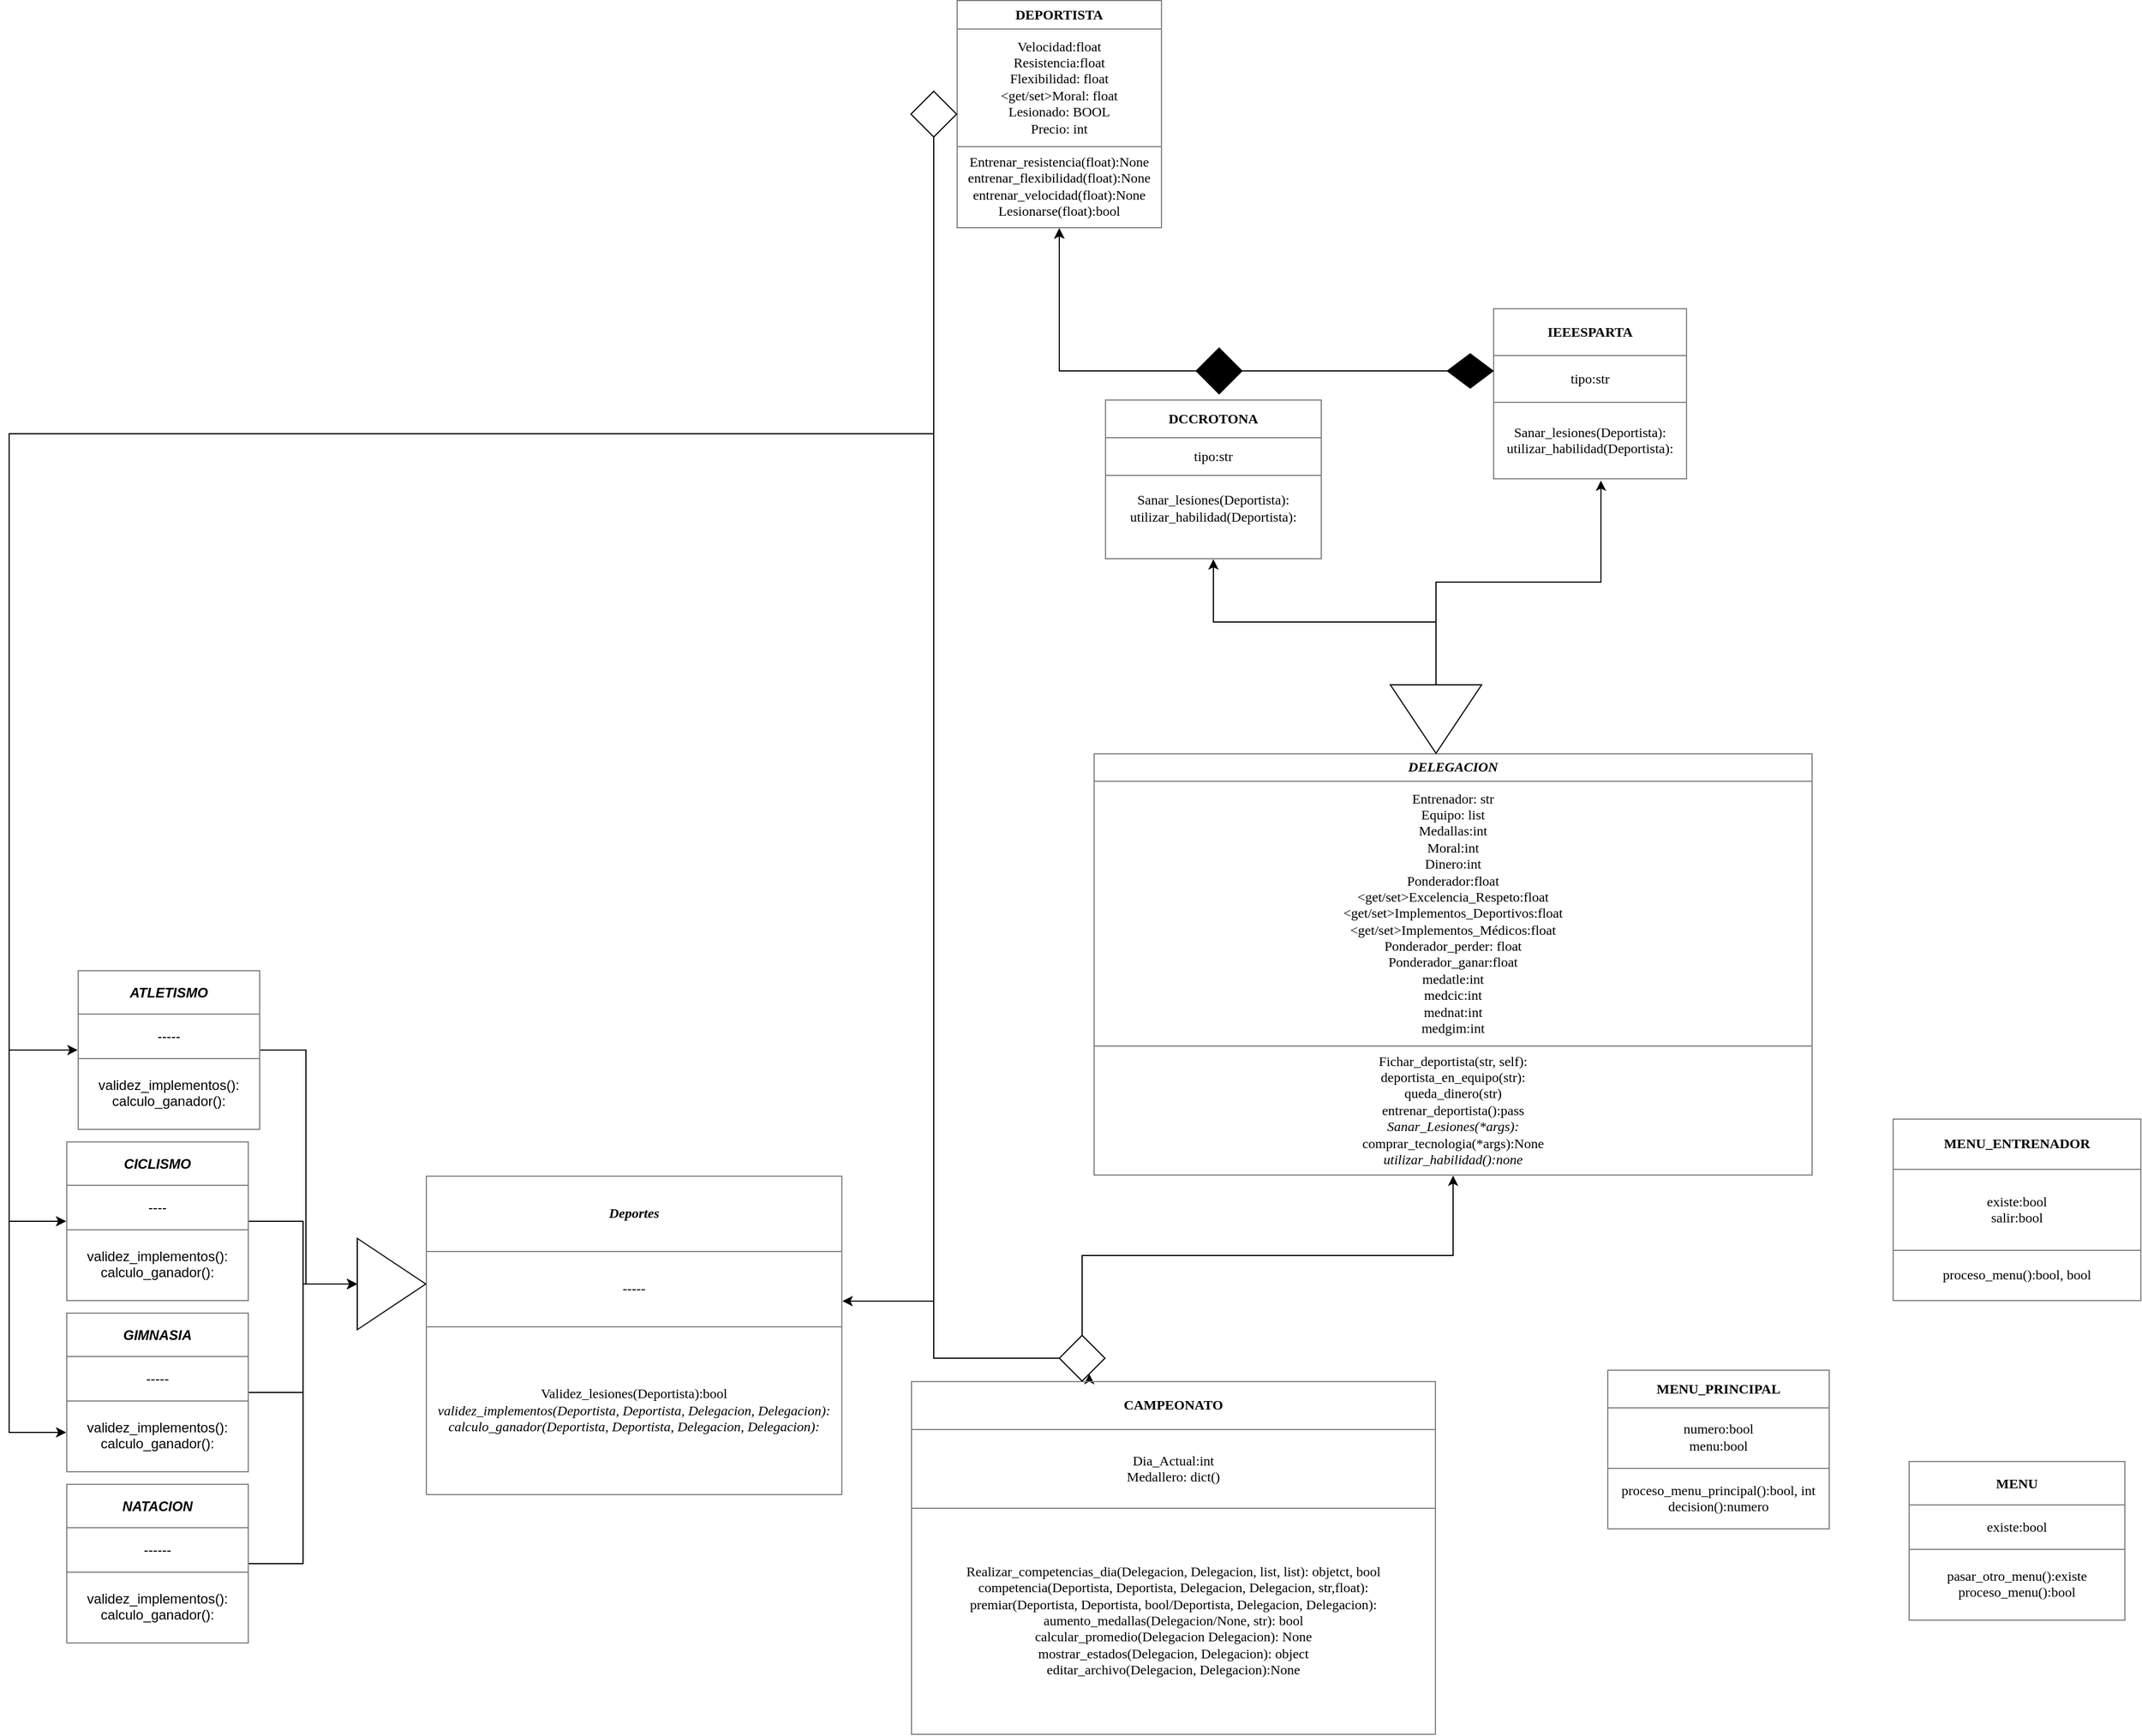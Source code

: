 <mxfile version="13.7.3" type="github">
  <diagram id="iBicDxHrLlnOZrWKdqRp" name="Page-1">
    <mxGraphModel dx="796" dy="3726" grid="1" gridSize="10" guides="1" tooltips="1" connect="1" arrows="1" fold="1" page="1" pageScale="1" pageWidth="2339" pageHeight="3300" background="#ffffff" math="0" shadow="0">
      <root>
        <mxCell id="0" />
        <mxCell id="1" parent="0" />
        <mxCell id="OR8cHY_HCzaqjykIznZL-2" value="&lt;table style=&quot;width: 100% ; height: 100% ; border-collapse: collapse&quot; width=&quot;100%&quot; cellpadding=&quot;4&quot; border=&quot;1&quot;&gt;&lt;tbody&gt;&lt;tr&gt;&lt;th align=&quot;center&quot;&gt;&lt;i&gt;DELEGACION&lt;/i&gt;&lt;br&gt;&lt;/th&gt;&lt;/tr&gt;&lt;tr&gt;&lt;td align=&quot;center&quot;&gt;Entrenador: str&lt;br&gt;Equipo: list&lt;br&gt;Medallas:int&lt;br&gt;Moral:int&lt;br&gt;Dinero:int&lt;br&gt;Ponderador:float&lt;br&gt;&amp;lt;get/set&amp;gt;Excelencia_Respeto:float&lt;br&gt;&amp;lt;get/set&amp;gt;Implementos_Deportivos:float&lt;br&gt;&amp;lt;get/set&amp;gt;Implementos_Médicos:float&lt;br&gt;Ponderador_perder: float&lt;br&gt;Ponderador_ganar:float&lt;br&gt;medatle:int&lt;br&gt;medcic:int&lt;br&gt;mednat:int&lt;br&gt;medgim:int&lt;br&gt;&lt;/td&gt;&lt;/tr&gt;&lt;tr&gt;&lt;td align=&quot;center&quot;&gt;Fichar_deportista(str, self):&lt;br&gt;deportista_en_equipo(str):&lt;br&gt;queda_dinero(str)&lt;br&gt;entrenar_deportista():pass&lt;br&gt;&lt;i&gt;Sanar_Lesiones(*args):&lt;/i&gt;&lt;br&gt;comprar_tecnologia(*args):None&lt;br&gt;&lt;i&gt;utilizar_habilidad():none&lt;/i&gt;&lt;br&gt;&lt;/td&gt;&lt;/tr&gt;&lt;/tbody&gt;&lt;/table&gt;" style="text;html=1;strokeColor=none;fillColor=none;overflow=fill;fontFamily=Times New Roman;" parent="1" vertex="1">
          <mxGeometry x="1240" y="-2500" width="630" height="370" as="geometry" />
        </mxCell>
        <mxCell id="OR8cHY_HCzaqjykIznZL-3" value="&lt;table style=&quot;width: 100% ; height: 100% ; border-collapse: collapse&quot; width=&quot;100%&quot; cellpadding=&quot;4&quot; border=&quot;1&quot;&gt;&lt;tbody&gt;&lt;tr&gt;&lt;th align=&quot;center&quot;&gt;&lt;i&gt;Deportes&lt;/i&gt;&lt;br&gt;&lt;/th&gt;&lt;/tr&gt;&lt;tr&gt;&lt;td align=&quot;center&quot;&gt;-----&lt;br&gt;&lt;/td&gt;&lt;/tr&gt;&lt;tr&gt;&lt;td align=&quot;center&quot;&gt;Validez_lesiones(Deportista):bool&lt;br&gt;&lt;i&gt;validez_implementos(&lt;/i&gt;&lt;i&gt;Deportista, Deportista, Delegacion, Delegacion):&lt;br&gt;calculo_ganador(&lt;/i&gt;&lt;i&gt;Deportista, Deportista, Delegacion, Delegacion):&lt;br&gt;&lt;/i&gt;&lt;/td&gt;&lt;/tr&gt;&lt;/tbody&gt;&lt;/table&gt;" style="text;html=1;strokeColor=none;fillColor=none;overflow=fill;fontFamily=Times New Roman;" parent="1" vertex="1">
          <mxGeometry x="655" y="-2130" width="365" height="280" as="geometry" />
        </mxCell>
        <mxCell id="OR8cHY_HCzaqjykIznZL-4" value="&lt;table style=&quot;width: 100% ; height: 100% ; border-collapse: collapse&quot; width=&quot;100%&quot; cellpadding=&quot;4&quot; border=&quot;1&quot;&gt;&lt;tbody&gt;&lt;tr&gt;&lt;th align=&quot;center&quot;&gt;DEPORTISTA&lt;br&gt;&lt;/th&gt;&lt;/tr&gt;&lt;tr&gt;&lt;td align=&quot;center&quot;&gt;Velocidad:float&lt;br&gt;Resistencia:float&lt;br&gt;Flexibilidad: float&lt;br&gt;&amp;lt;get/set&amp;gt;Moral: float&lt;br&gt;Lesionado: BOOL&lt;br&gt;Precio: int&lt;br&gt;&lt;/td&gt;&lt;/tr&gt;&lt;tr&gt;&lt;td align=&quot;center&quot;&gt;Entrenar_resistencia(float):None&lt;br&gt;entrenar_flexibilidad(float):None&lt;br&gt;entrenar_velocidad(float):None&lt;br&gt;Lesionarse(float):bool&lt;br&gt;&lt;/td&gt;&lt;/tr&gt;&lt;/tbody&gt;&lt;/table&gt;" style="text;html=1;strokeColor=none;fillColor=none;overflow=fill;fontFamily=Times New Roman;" parent="1" vertex="1">
          <mxGeometry x="1120" y="-3160" width="180" height="200" as="geometry" />
        </mxCell>
        <mxCell id="xhtAJ8VNFzRKBKxL_O8--28" value="" style="edgeStyle=orthogonalEdgeStyle;rounded=0;orthogonalLoop=1;jettySize=auto;html=1;fontFamily=Times New Roman;" parent="1" source="OR8cHY_HCzaqjykIznZL-5" target="xhtAJ8VNFzRKBKxL_O8--26" edge="1">
          <mxGeometry relative="1" as="geometry">
            <Array as="points">
              <mxPoint x="1230" y="-1970" />
            </Array>
          </mxGeometry>
        </mxCell>
        <mxCell id="OR8cHY_HCzaqjykIznZL-5" value="&lt;table style=&quot;width: 100% ; height: 100% ; border-collapse: collapse&quot; width=&quot;100%&quot; cellpadding=&quot;4&quot; border=&quot;1&quot;&gt;&lt;tbody&gt;&lt;tr&gt;&lt;th align=&quot;center&quot;&gt;&lt;b&gt;CAMPEONATO&lt;/b&gt;&lt;/th&gt;&lt;/tr&gt;&lt;tr&gt;&lt;td align=&quot;center&quot;&gt;Dia_Actual:int&lt;br&gt;Medallero: dict()&lt;br&gt;&lt;/td&gt;&lt;/tr&gt;&lt;tr&gt;&lt;td align=&quot;center&quot;&gt;Realizar_competencias_dia(Delegacion, Delegacion, list, list): objetct, bool&lt;br&gt;competencia(Deportista, Deportista, Delegacion, Delegacion, str,float):&lt;br&gt;premiar(Deportista, Deportista, bool/Deportista, Delegacion, Delegacion):&lt;br&gt;aumento_medallas(Delegacion/None, str): bool&lt;br&gt;calcular_promedio(Delegacion Delegacion): None&lt;br&gt;mostrar_estados(Delegacion, Delegacion): object&lt;br&gt;editar_archivo(Delegacion, Delegacion):None&lt;br&gt;&lt;/td&gt;&lt;/tr&gt;&lt;/tbody&gt;&lt;/table&gt;" style="text;html=1;strokeColor=none;fillColor=none;overflow=fill;fontFamily=Times New Roman;" parent="1" vertex="1">
          <mxGeometry x="1080" y="-1950" width="460" height="310" as="geometry" />
        </mxCell>
        <mxCell id="xhtAJ8VNFzRKBKxL_O8--6" style="edgeStyle=orthogonalEdgeStyle;rounded=0;orthogonalLoop=1;jettySize=auto;html=1;entryX=0;entryY=0.5;entryDx=0;entryDy=0;fontFamily=Times New Roman;" parent="1" source="xSWeatawyfGFOqwIpkRg-6" target="xhtAJ8VNFzRKBKxL_O8--2" edge="1">
          <mxGeometry relative="1" as="geometry" />
        </mxCell>
        <mxCell id="xSWeatawyfGFOqwIpkRg-6" value="&lt;table style=&quot;width: 100% ; height: 100% ; border-collapse: collapse&quot; width=&quot;100%&quot; cellpadding=&quot;4&quot; border=&quot;1&quot;&gt;&lt;tbody&gt;&lt;tr&gt;&lt;th align=&quot;center&quot;&gt;&lt;i&gt;&lt;b&gt;NATACION&lt;/b&gt;&lt;/i&gt;&lt;/th&gt;&lt;/tr&gt;&lt;tr&gt;&lt;td align=&quot;center&quot;&gt;------&lt;br&gt;&lt;/td&gt;&lt;/tr&gt;&lt;tr&gt;&lt;td align=&quot;center&quot;&gt;validez_implementos():&lt;br&gt;calculo_ganador():&lt;/td&gt;&lt;/tr&gt;&lt;/tbody&gt;&lt;/table&gt;" style="text;html=1;strokeColor=none;fillColor=none;overflow=fill;" parent="1" vertex="1">
          <mxGeometry x="340" y="-1860" width="160" height="140" as="geometry" />
        </mxCell>
        <mxCell id="xhtAJ8VNFzRKBKxL_O8--4" style="edgeStyle=orthogonalEdgeStyle;rounded=0;orthogonalLoop=1;jettySize=auto;html=1;entryX=0;entryY=0.5;entryDx=0;entryDy=0;fontFamily=Times New Roman;" parent="1" source="xSWeatawyfGFOqwIpkRg-7" target="xhtAJ8VNFzRKBKxL_O8--2" edge="1">
          <mxGeometry relative="1" as="geometry" />
        </mxCell>
        <mxCell id="xSWeatawyfGFOqwIpkRg-7" value="&lt;table style=&quot;width: 100% ; height: 100% ; border-collapse: collapse&quot; width=&quot;100%&quot; cellpadding=&quot;4&quot; border=&quot;1&quot;&gt;&lt;tbody&gt;&lt;tr&gt;&lt;th align=&quot;center&quot;&gt;&lt;i&gt;CICLISMO&lt;/i&gt;&lt;/th&gt;&lt;/tr&gt;&lt;tr&gt;&lt;td align=&quot;center&quot;&gt;----&lt;br&gt;&lt;/td&gt;&lt;/tr&gt;&lt;tr&gt;&lt;td align=&quot;center&quot;&gt;validez_implementos():&lt;br&gt;calculo_ganador():&lt;/td&gt;&lt;/tr&gt;&lt;/tbody&gt;&lt;/table&gt;" style="text;html=1;strokeColor=none;fillColor=none;overflow=fill;" parent="1" vertex="1">
          <mxGeometry x="340" y="-2160" width="160" height="140" as="geometry" />
        </mxCell>
        <mxCell id="xhtAJ8VNFzRKBKxL_O8--5" style="edgeStyle=orthogonalEdgeStyle;rounded=0;orthogonalLoop=1;jettySize=auto;html=1;entryX=0;entryY=0.5;entryDx=0;entryDy=0;fontFamily=Times New Roman;" parent="1" source="xSWeatawyfGFOqwIpkRg-8" target="xhtAJ8VNFzRKBKxL_O8--2" edge="1">
          <mxGeometry relative="1" as="geometry" />
        </mxCell>
        <mxCell id="xhtAJ8VNFzRKBKxL_O8--3" style="edgeStyle=orthogonalEdgeStyle;rounded=0;orthogonalLoop=1;jettySize=auto;html=1;entryX=0;entryY=0.5;entryDx=0;entryDy=0;fontFamily=Times New Roman;" parent="1" source="xSWeatawyfGFOqwIpkRg-9" target="xhtAJ8VNFzRKBKxL_O8--2" edge="1">
          <mxGeometry relative="1" as="geometry">
            <Array as="points">
              <mxPoint x="550" y="-2240" />
              <mxPoint x="550" y="-2035" />
            </Array>
          </mxGeometry>
        </mxCell>
        <mxCell id="xSWeatawyfGFOqwIpkRg-9" value="&lt;table style=&quot;width: 100% ; height: 100% ; border-collapse: collapse&quot; width=&quot;100%&quot; cellpadding=&quot;4&quot; border=&quot;1&quot;&gt;&lt;tbody&gt;&lt;tr&gt;&lt;th align=&quot;center&quot;&gt;&lt;i&gt;ATLETISMO&lt;/i&gt;&lt;/th&gt;&lt;/tr&gt;&lt;tr&gt;&lt;td align=&quot;center&quot;&gt;-----&lt;br&gt;&lt;/td&gt;&lt;/tr&gt;&lt;tr&gt;&lt;td align=&quot;center&quot;&gt;validez_implementos():&lt;br&gt;calculo_ganador():&lt;/td&gt;&lt;/tr&gt;&lt;/tbody&gt;&lt;/table&gt;" style="text;html=1;strokeColor=none;fillColor=none;overflow=fill;" parent="1" vertex="1">
          <mxGeometry x="350" y="-2310" width="160" height="140" as="geometry" />
        </mxCell>
        <mxCell id="xhtAJ8VNFzRKBKxL_O8--2" value="" style="triangle;whiteSpace=wrap;html=1;fillColor=none;gradientColor=none;fontFamily=Times New Roman;align=left;" parent="1" vertex="1">
          <mxGeometry x="595" y="-2075" width="60" height="80" as="geometry" />
        </mxCell>
        <mxCell id="xhtAJ8VNFzRKBKxL_O8--7" value="&lt;table style=&quot;width: 100% ; height: 100% ; border-collapse: collapse&quot; width=&quot;100%&quot; cellpadding=&quot;4&quot; border=&quot;1&quot;&gt;&lt;tbody&gt;&lt;tr&gt;&lt;th align=&quot;center&quot;&gt;MENU_PRINCIPAL&lt;br&gt;&lt;/th&gt;&lt;/tr&gt;&lt;tr&gt;&lt;td align=&quot;center&quot;&gt;numero:bool&lt;br&gt;menu:bool&lt;br&gt;&lt;/td&gt;&lt;/tr&gt;&lt;tr&gt;&lt;td align=&quot;center&quot;&gt;proceso_menu_principal():bool, int &lt;br&gt;decision():numero&lt;br&gt;&lt;/td&gt;&lt;/tr&gt;&lt;/tbody&gt;&lt;/table&gt;" style="text;html=1;strokeColor=none;fillColor=none;overflow=fill;fontFamily=Times New Roman;align=left;" parent="1" vertex="1">
          <mxGeometry x="1690" y="-1960" width="195" height="140" as="geometry" />
        </mxCell>
        <mxCell id="xhtAJ8VNFzRKBKxL_O8--8" value="&lt;table style=&quot;width: 100% ; height: 100% ; border-collapse: collapse&quot; width=&quot;100%&quot; cellpadding=&quot;4&quot; border=&quot;1&quot;&gt;&lt;tbody&gt;&lt;tr&gt;&lt;th align=&quot;center&quot;&gt;DCCROTONA&lt;br&gt;&lt;/th&gt;&lt;/tr&gt;&lt;tr&gt;&lt;td align=&quot;center&quot;&gt;tipo:str&lt;br&gt;&lt;/td&gt;&lt;/tr&gt;&lt;tr&gt;&lt;td align=&quot;center&quot;&gt;Sanar_lesiones(Deportista):&lt;br&gt;utilizar_habilidad(Deportista):&lt;br&gt;&amp;nbsp;&lt;br&gt;&lt;/td&gt;&lt;/tr&gt;&lt;/tbody&gt;&lt;/table&gt;" style="text;html=1;strokeColor=none;fillColor=none;overflow=fill;fontFamily=Times New Roman;align=left;" parent="1" vertex="1">
          <mxGeometry x="1250" y="-2810" width="190" height="140" as="geometry" />
        </mxCell>
        <mxCell id="xhtAJ8VNFzRKBKxL_O8--9" value="&lt;table style=&quot;width: 100% ; height: 100% ; border-collapse: collapse&quot; width=&quot;100%&quot; cellpadding=&quot;4&quot; border=&quot;1&quot;&gt;&lt;tbody&gt;&lt;tr&gt;&lt;th align=&quot;center&quot;&gt;&lt;b&gt;IEEESPARTA&lt;/b&gt;&lt;/th&gt;&lt;/tr&gt;&lt;tr&gt;&lt;td align=&quot;center&quot;&gt;tipo:str&lt;br&gt;&lt;/td&gt;&lt;/tr&gt;&lt;tr&gt;&lt;td align=&quot;center&quot;&gt;Sanar_lesiones(Deportista):&lt;br&gt;utilizar_habilidad(Deportista):&lt;/td&gt;&lt;/tr&gt;&lt;/tbody&gt;&lt;/table&gt;" style="text;html=1;strokeColor=none;fillColor=none;overflow=fill;fontFamily=Times New Roman;align=left;" parent="1" vertex="1">
          <mxGeometry x="1590" y="-2890" width="170" height="150" as="geometry" />
        </mxCell>
        <mxCell id="xhtAJ8VNFzRKBKxL_O8--11" style="edgeStyle=orthogonalEdgeStyle;rounded=0;orthogonalLoop=1;jettySize=auto;html=1;fontFamily=Times New Roman;entryX=0.5;entryY=1;entryDx=0;entryDy=0;" parent="1" source="xhtAJ8VNFzRKBKxL_O8--10" target="OR8cHY_HCzaqjykIznZL-4" edge="1">
          <mxGeometry relative="1" as="geometry" />
        </mxCell>
        <mxCell id="xhtAJ8VNFzRKBKxL_O8--10" value="" style="rhombus;whiteSpace=wrap;html=1;fillColor=#000000;gradientColor=none;fontFamily=Times New Roman;align=left;" parent="1" vertex="1">
          <mxGeometry x="1330" y="-2855" width="40" height="40" as="geometry" />
        </mxCell>
        <mxCell id="xhtAJ8VNFzRKBKxL_O8--19" style="edgeStyle=orthogonalEdgeStyle;rounded=0;orthogonalLoop=1;jettySize=auto;html=1;entryX=0.556;entryY=1.007;entryDx=0;entryDy=0;entryPerimeter=0;fontFamily=Times New Roman;exitX=0;exitY=0.5;exitDx=0;exitDy=0;" parent="1" source="5ipFIMywoGA9phrDCxKQ-1" target="xhtAJ8VNFzRKBKxL_O8--9" edge="1">
          <mxGeometry relative="1" as="geometry">
            <mxPoint x="1360" y="-2285" as="sourcePoint" />
          </mxGeometry>
        </mxCell>
        <mxCell id="xhtAJ8VNFzRKBKxL_O8--20" style="edgeStyle=orthogonalEdgeStyle;rounded=0;orthogonalLoop=1;jettySize=auto;html=1;fontFamily=Times New Roman;exitX=0;exitY=0.5;exitDx=0;exitDy=0;" parent="1" source="5ipFIMywoGA9phrDCxKQ-1" target="xhtAJ8VNFzRKBKxL_O8--8" edge="1">
          <mxGeometry relative="1" as="geometry">
            <mxPoint x="1320" y="-2285" as="sourcePoint" />
          </mxGeometry>
        </mxCell>
        <mxCell id="xhtAJ8VNFzRKBKxL_O8--24" style="edgeStyle=orthogonalEdgeStyle;rounded=0;orthogonalLoop=1;jettySize=auto;html=1;entryX=0.5;entryY=1;entryDx=0;entryDy=0;fontFamily=Times New Roman;" parent="1" source="xhtAJ8VNFzRKBKxL_O8--22" target="OR8cHY_HCzaqjykIznZL-4" edge="1">
          <mxGeometry relative="1" as="geometry" />
        </mxCell>
        <mxCell id="xhtAJ8VNFzRKBKxL_O8--22" value="" style="rhombus;whiteSpace=wrap;html=1;fillColor=#000000;gradientColor=none;fontFamily=Times New Roman;align=left;" parent="1" vertex="1">
          <mxGeometry x="1550" y="-2850" width="40" height="30" as="geometry" />
        </mxCell>
        <mxCell id="xhtAJ8VNFzRKBKxL_O8--29" style="edgeStyle=orthogonalEdgeStyle;rounded=0;orthogonalLoop=1;jettySize=auto;html=1;fontFamily=Times New Roman;" parent="1" source="xhtAJ8VNFzRKBKxL_O8--26" target="OR8cHY_HCzaqjykIznZL-2" edge="1">
          <mxGeometry relative="1" as="geometry" />
        </mxCell>
        <mxCell id="xhtAJ8VNFzRKBKxL_O8--30" style="edgeStyle=orthogonalEdgeStyle;rounded=0;orthogonalLoop=1;jettySize=auto;html=1;fontFamily=Times New Roman;" parent="1" source="xhtAJ8VNFzRKBKxL_O8--26" edge="1">
          <mxGeometry relative="1" as="geometry">
            <Array as="points">
              <mxPoint x="1100" y="-1970" />
              <mxPoint x="1100" y="-2020" />
            </Array>
            <mxPoint x="1020" y="-2020" as="targetPoint" />
          </mxGeometry>
        </mxCell>
        <mxCell id="xhtAJ8VNFzRKBKxL_O8--41" style="edgeStyle=orthogonalEdgeStyle;rounded=0;orthogonalLoop=1;jettySize=auto;html=1;entryX=0;entryY=0.5;entryDx=0;entryDy=0;fontFamily=Times New Roman;exitX=1;exitY=0.5;exitDx=0;exitDy=0;" parent="1" source="xhtAJ8VNFzRKBKxL_O8--26" target="OR8cHY_HCzaqjykIznZL-4" edge="1">
          <mxGeometry relative="1" as="geometry">
            <Array as="points">
              <mxPoint x="1100" y="-1970" />
              <mxPoint x="1100" y="-3060" />
            </Array>
          </mxGeometry>
        </mxCell>
        <mxCell id="xhtAJ8VNFzRKBKxL_O8--26" value="" style="rhombus;whiteSpace=wrap;html=1;fillColor=#FFFFFF;gradientColor=none;fontFamily=Times New Roman;align=left;" parent="1" vertex="1">
          <mxGeometry x="1210" y="-1990" width="40" height="40" as="geometry" />
        </mxCell>
        <mxCell id="xhtAJ8VNFzRKBKxL_O8--37" value="&lt;table style=&quot;width: 100% ; height: 100% ; border-collapse: collapse&quot; width=&quot;100%&quot; cellpadding=&quot;4&quot; border=&quot;1&quot;&gt;&lt;tbody&gt;&lt;tr&gt;&lt;th align=&quot;center&quot;&gt;MENU&lt;br&gt;&lt;/th&gt;&lt;/tr&gt;&lt;tr&gt;&lt;td align=&quot;center&quot;&gt;existe:bool&lt;br&gt;&lt;/td&gt;&lt;/tr&gt;&lt;tr&gt;&lt;td align=&quot;center&quot;&gt;pasar_otro_menu():existe&lt;br&gt;proceso_menu():bool&lt;br&gt;&lt;/td&gt;&lt;/tr&gt;&lt;/tbody&gt;&lt;/table&gt;" style="text;html=1;strokeColor=none;fillColor=none;overflow=fill;fontFamily=Times New Roman;align=left;" parent="1" vertex="1">
          <mxGeometry x="1953.75" y="-1880" width="190" height="140" as="geometry" />
        </mxCell>
        <mxCell id="xhtAJ8VNFzRKBKxL_O8--48" value="&lt;table style=&quot;width: 100% ; height: 100% ; border-collapse: collapse&quot; width=&quot;100%&quot; cellpadding=&quot;4&quot; border=&quot;1&quot;&gt;&lt;tbody&gt;&lt;tr&gt;&lt;th align=&quot;center&quot;&gt;MENU_ENTRENADOR&lt;br&gt;&lt;/th&gt;&lt;/tr&gt;&lt;tr&gt;&lt;td align=&quot;center&quot;&gt;existe:bool&lt;br&gt;salir:bool&lt;br&gt;&lt;/td&gt;&lt;/tr&gt;&lt;tr&gt;&lt;td align=&quot;center&quot;&gt;proceso_menu():bool, bool&lt;br&gt;&lt;/td&gt;&lt;/tr&gt;&lt;/tbody&gt;&lt;/table&gt;" style="text;html=1;strokeColor=none;fillColor=none;overflow=fill;fontFamily=Times New Roman;align=left;rotation=0;" parent="1" vertex="1">
          <mxGeometry x="1940" y="-2180" width="217.5" height="160" as="geometry" />
        </mxCell>
        <mxCell id="5ipFIMywoGA9phrDCxKQ-1" value="" style="triangle;whiteSpace=wrap;html=1;rotation=90;" parent="1" vertex="1">
          <mxGeometry x="1510" y="-2570" width="60" height="80" as="geometry" />
        </mxCell>
        <mxCell id="5ipFIMywoGA9phrDCxKQ-8" style="edgeStyle=orthogonalEdgeStyle;rounded=0;orthogonalLoop=1;jettySize=auto;html=1;entryX=0;entryY=0.5;entryDx=0;entryDy=0;" parent="1" source="5ipFIMywoGA9phrDCxKQ-4" target="xSWeatawyfGFOqwIpkRg-7" edge="1">
          <mxGeometry relative="1" as="geometry">
            <Array as="points">
              <mxPoint x="290" y="-2780" />
              <mxPoint x="290" y="-2090" />
            </Array>
          </mxGeometry>
        </mxCell>
        <mxCell id="5ipFIMywoGA9phrDCxKQ-9" style="edgeStyle=orthogonalEdgeStyle;rounded=0;orthogonalLoop=1;jettySize=auto;html=1;entryX=0;entryY=0.5;entryDx=0;entryDy=0;" parent="1" source="5ipFIMywoGA9phrDCxKQ-4" target="xSWeatawyfGFOqwIpkRg-9" edge="1">
          <mxGeometry relative="1" as="geometry">
            <Array as="points">
              <mxPoint x="290" y="-2780" />
              <mxPoint x="290" y="-2240" />
            </Array>
          </mxGeometry>
        </mxCell>
        <mxCell id="5ipFIMywoGA9phrDCxKQ-4" value="" style="rhombus;whiteSpace=wrap;html=1;" parent="1" vertex="1">
          <mxGeometry x="1080" y="-3080" width="40" height="40" as="geometry" />
        </mxCell>
        <mxCell id="xSWeatawyfGFOqwIpkRg-8" value="&lt;table style=&quot;width: 100% ; height: 100% ; border-collapse: collapse&quot; width=&quot;100%&quot; cellpadding=&quot;4&quot; border=&quot;1&quot;&gt;&lt;tbody&gt;&lt;tr&gt;&lt;th align=&quot;center&quot;&gt;&lt;i&gt;&lt;b&gt;GIMNASIA&lt;/b&gt;&lt;/i&gt;&lt;/th&gt;&lt;/tr&gt;&lt;tr&gt;&lt;td align=&quot;center&quot;&gt;-----&lt;/td&gt;&lt;/tr&gt;&lt;tr&gt;&lt;td align=&quot;center&quot;&gt;validez_implementos():&lt;br&gt;calculo_ganador():&lt;/td&gt;&lt;/tr&gt;&lt;/tbody&gt;&lt;/table&gt;" style="text;html=1;strokeColor=none;fillColor=none;overflow=fill;" parent="1" vertex="1">
          <mxGeometry x="340" y="-2010" width="160" height="140" as="geometry" />
        </mxCell>
        <mxCell id="5ipFIMywoGA9phrDCxKQ-7" style="edgeStyle=orthogonalEdgeStyle;rounded=0;orthogonalLoop=1;jettySize=auto;html=1;entryX=0;entryY=0.75;entryDx=0;entryDy=0;" parent="1" source="5ipFIMywoGA9phrDCxKQ-4" target="xSWeatawyfGFOqwIpkRg-8" edge="1">
          <mxGeometry relative="1" as="geometry">
            <mxPoint x="340" y="-1950" as="targetPoint" />
            <mxPoint x="1220" y="-2780" as="sourcePoint" />
            <Array as="points">
              <mxPoint x="290" y="-2780" />
              <mxPoint x="290" y="-1905" />
            </Array>
          </mxGeometry>
        </mxCell>
        <mxCell id="_WdY3FOIDM9uW0Znzuoq-2" style="edgeStyle=orthogonalEdgeStyle;rounded=0;orthogonalLoop=1;jettySize=auto;html=1;exitX=0;exitY=0;exitDx=0;exitDy=0;entryX=0.5;entryY=0;entryDx=0;entryDy=0;" edge="1" parent="1" source="xhtAJ8VNFzRKBKxL_O8--10" target="xhtAJ8VNFzRKBKxL_O8--10">
          <mxGeometry relative="1" as="geometry" />
        </mxCell>
      </root>
    </mxGraphModel>
  </diagram>
</mxfile>
